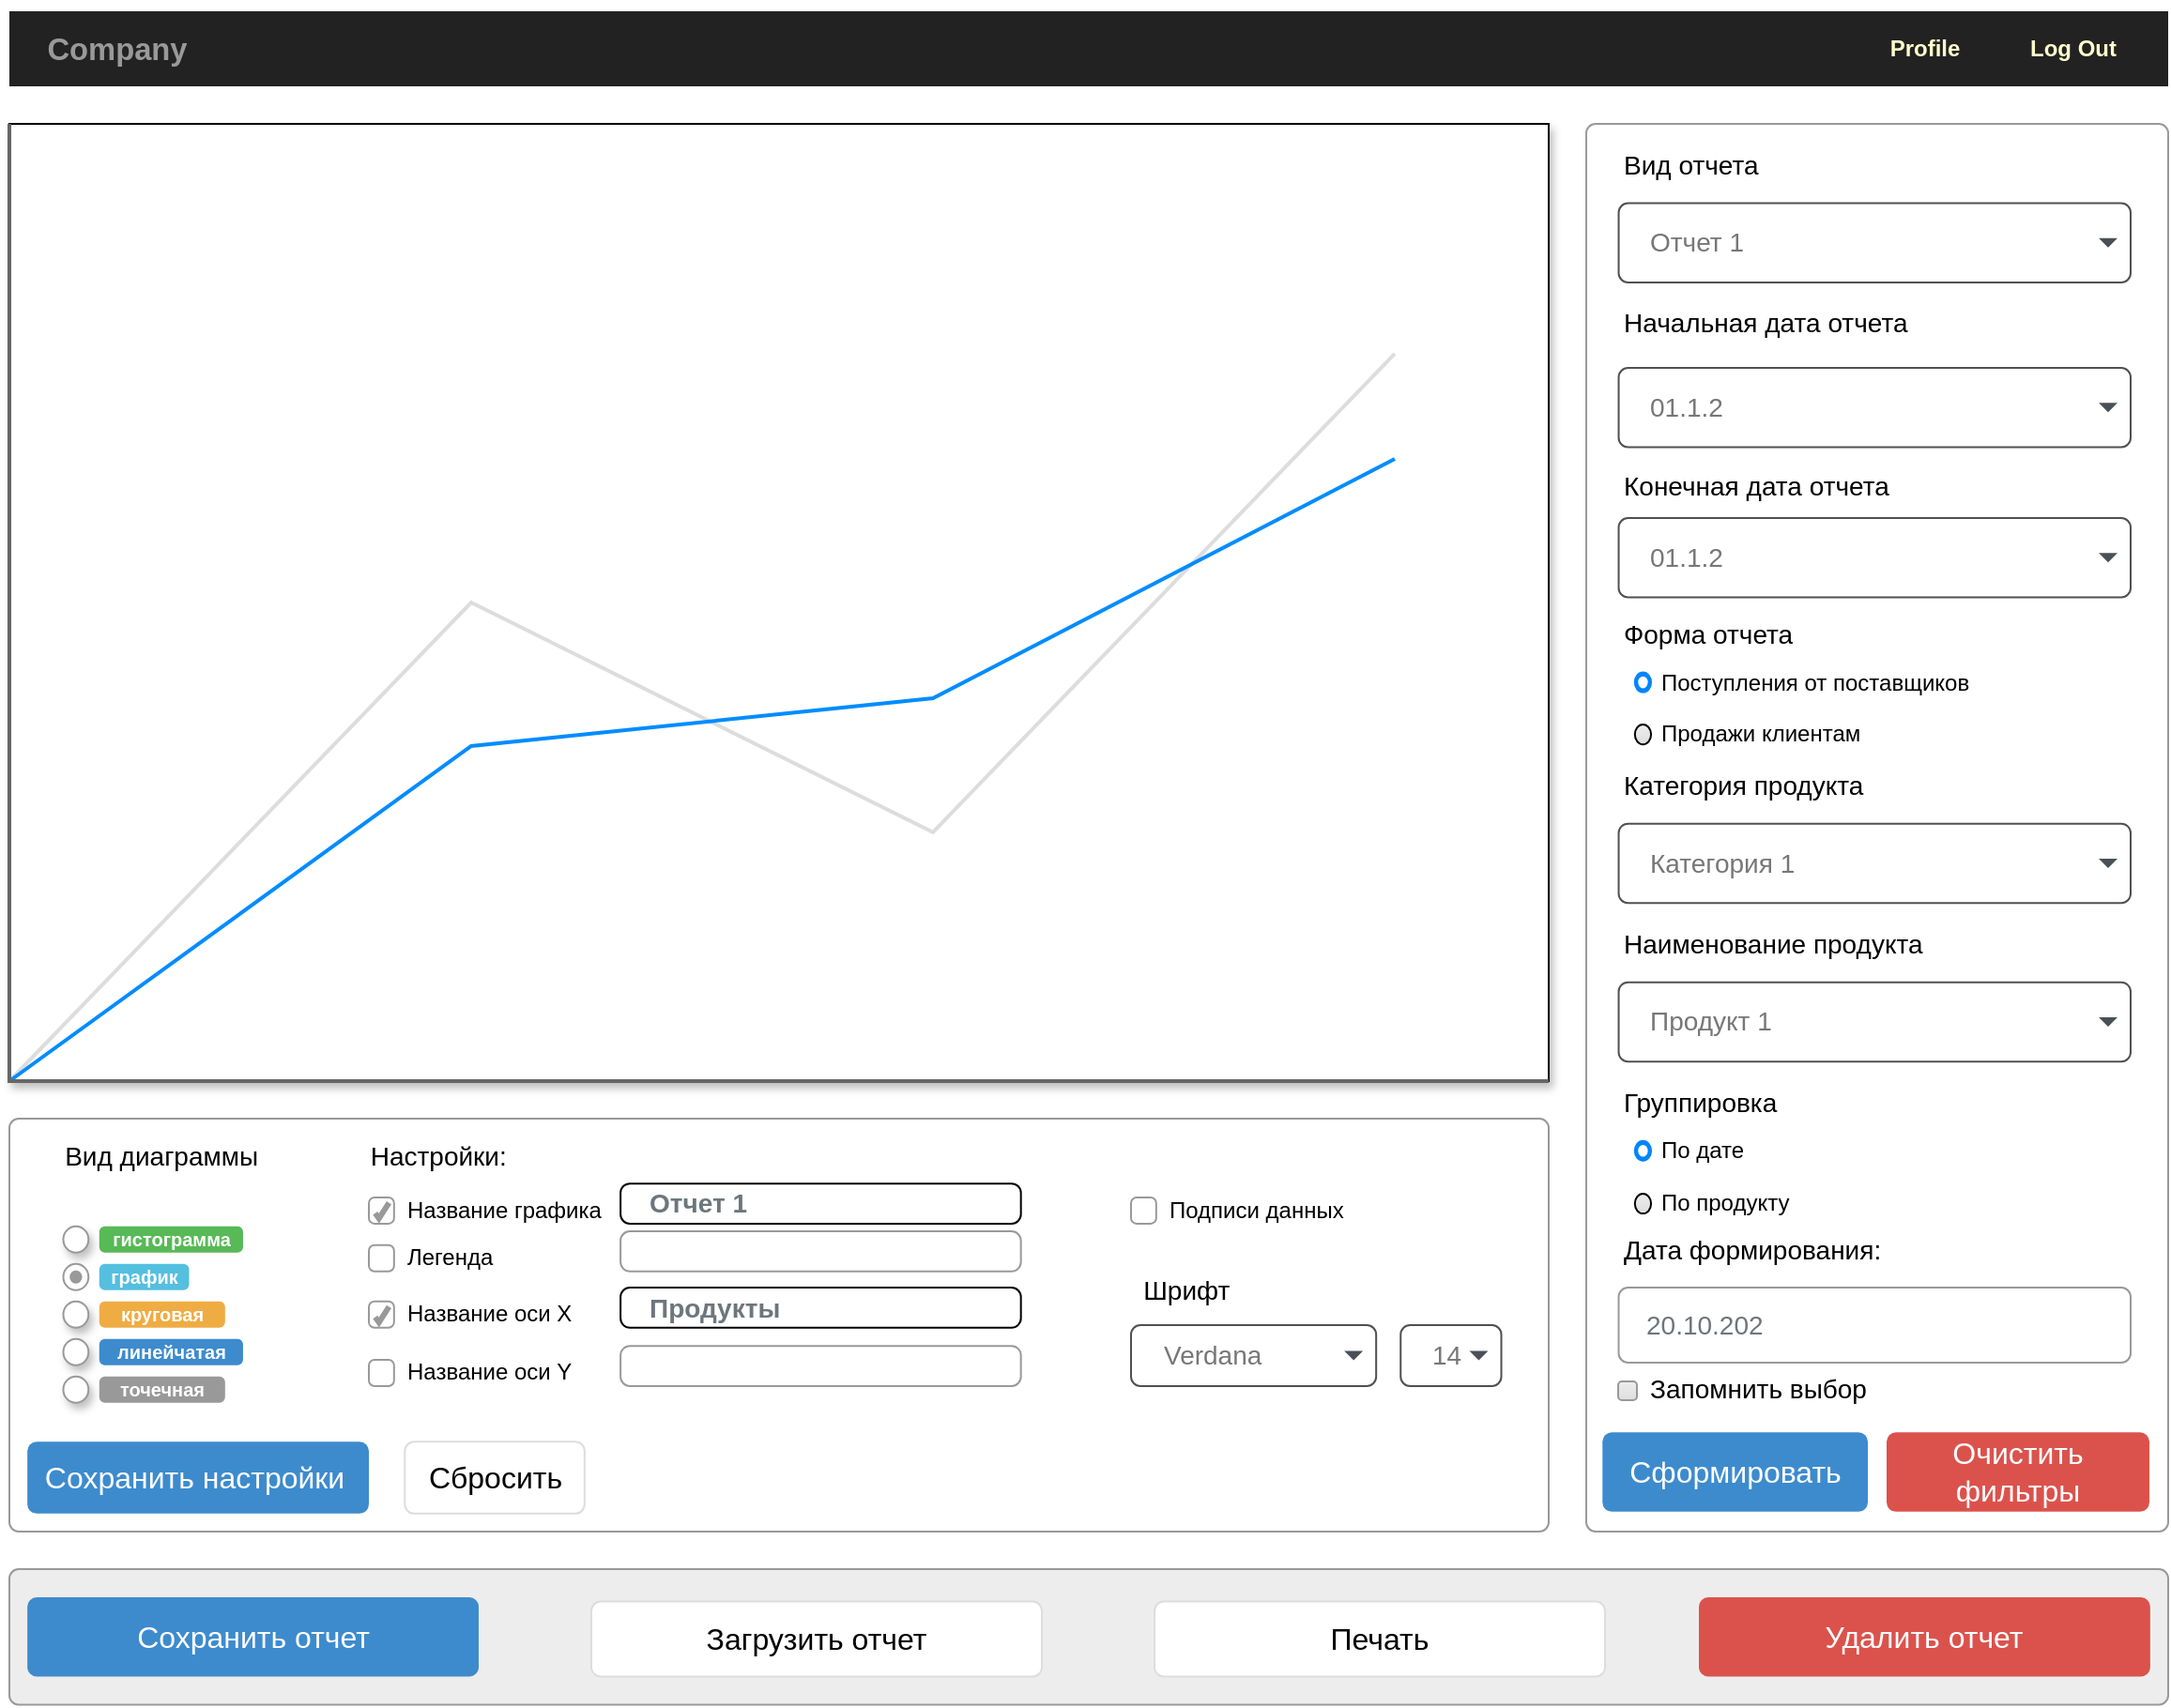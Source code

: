 <mxfile version="22.0.6" type="device">
  <diagram name="Page-1" id="c9db0220-8083-56f3-ca83-edcdcd058819">
    <mxGraphModel dx="1424" dy="755" grid="1" gridSize="10" guides="1" tooltips="1" connect="1" arrows="1" fold="1" page="1" pageScale="1.5" pageWidth="826" pageHeight="1169" background="none" math="0" shadow="0">
      <root>
        <mxCell id="0" style=";html=1;" />
        <mxCell id="1" style=";html=1;" parent="0" />
        <mxCell id="3d76a8aef4d5c911-1" value="" style="html=1;shadow=0;dashed=0;shape=mxgraph.bootstrap.rect;fillColor=#222222;strokeColor=none;whiteSpace=wrap;rounded=0;fontSize=12;fontColor=#000000;align=center;" parent="1" vertex="1">
          <mxGeometry x="40" y="70" width="1150" height="40" as="geometry" />
        </mxCell>
        <mxCell id="3d76a8aef4d5c911-2" value="&lt;h3&gt;&lt;b&gt;Company&lt;/b&gt;&lt;/h3&gt;" style="html=1;shadow=0;dashed=0;fillColor=none;strokeColor=none;shape=mxgraph.bootstrap.rect;fontColor=#999999;fontSize=14;whiteSpace=wrap;" parent="3d76a8aef4d5c911-1" vertex="1">
          <mxGeometry width="115" height="40" as="geometry" />
        </mxCell>
        <mxCell id="3d76a8aef4d5c911-9" value="&lt;font color=&quot;#ffffcc&quot;&gt;&lt;b&gt;Profile&lt;/b&gt;&lt;/font&gt;" style="html=1;shadow=0;dashed=0;fillColor=none;strokeColor=none;shape=mxgraph.bootstrap.rect;fontColor=#999999;whiteSpace=wrap;" parent="3d76a8aef4d5c911-1" vertex="1">
          <mxGeometry x="970" width="100.625" height="40" as="geometry" />
        </mxCell>
        <mxCell id="3d76a8aef4d5c911-10" value="&lt;b&gt;&lt;font color=&quot;#ffffcc&quot;&gt;Log Out&lt;/font&gt;&lt;/b&gt;" style="html=1;shadow=0;dashed=0;fillColor=none;strokeColor=none;shape=mxgraph.bootstrap.rect;fontColor=#999999;whiteSpace=wrap;" parent="3d76a8aef4d5c911-1" vertex="1">
          <mxGeometry x="1049.375" width="100.625" height="40" as="geometry" />
        </mxCell>
        <mxCell id="Y0lB5owz46UNuhpygOP_-17" value="" style="html=1;shadow=0;dashed=0;shape=mxgraph.bootstrap.rrect;rSize=5;fillColor=#ffffff;strokeColor=#999999;" parent="1" vertex="1">
          <mxGeometry x="880" y="130" width="310" height="750" as="geometry" />
        </mxCell>
        <mxCell id="Y0lB5owz46UNuhpygOP_-18" value="Начальная дата отчета" style="fillColor=none;strokeColor=none;align=left;spacing=20;fontSize=14;" parent="Y0lB5owz46UNuhpygOP_-17" vertex="1">
          <mxGeometry width="220" height="40" relative="1" as="geometry">
            <mxPoint y="85" as="offset" />
          </mxGeometry>
        </mxCell>
        <mxCell id="Y0lB5owz46UNuhpygOP_-20" value="Конечная дата отчета" style="fillColor=none;strokeColor=none;align=left;spacing=20;fontSize=14;" parent="Y0lB5owz46UNuhpygOP_-17" vertex="1">
          <mxGeometry width="220" height="40" relative="1" as="geometry">
            <mxPoint y="172" as="offset" />
          </mxGeometry>
        </mxCell>
        <mxCell id="Y0lB5owz46UNuhpygOP_-22" value="Запомнить выбор" style="html=1;shadow=0;dashed=0;shape=mxgraph.bootstrap.rrect;rSize=2;fillColor=#EDEDED;strokeColor=#999999;align=left;fontSize=14;fontColor=#000000;labelPosition=right;verticalLabelPosition=middle;verticalAlign=middle;spacingLeft=5;spacingTop=-2;gradientColor=#DEDEDE;" parent="Y0lB5owz46UNuhpygOP_-17" vertex="1">
          <mxGeometry width="10" height="10" relative="1" as="geometry">
            <mxPoint x="17" y="670" as="offset" />
          </mxGeometry>
        </mxCell>
        <mxCell id="Y0lB5owz46UNuhpygOP_-26" value="01.1.2" style="html=1;shadow=0;dashed=0;shape=mxgraph.bootstrap.rrect;rSize=5;strokeColor=#505050;strokeWidth=1;fillColor=#ffffff;fontColor=#777777;whiteSpace=wrap;align=left;verticalAlign=middle;fontStyle=0;fontSize=14;spacingRight=0;spacing=17;" parent="Y0lB5owz46UNuhpygOP_-17" vertex="1">
          <mxGeometry x="17.27" y="130" width="272.73" height="42.25" as="geometry" />
        </mxCell>
        <mxCell id="Y0lB5owz46UNuhpygOP_-27" value="" style="shape=triangle;direction=south;fillColor=#495057;strokeColor=none;perimeter=none;" parent="Y0lB5owz46UNuhpygOP_-26" vertex="1">
          <mxGeometry x="1" y="0.5" width="10" height="5" relative="1" as="geometry">
            <mxPoint x="-17" y="-2.5" as="offset" />
          </mxGeometry>
        </mxCell>
        <mxCell id="Y0lB5owz46UNuhpygOP_-28" value="01.1.2" style="html=1;shadow=0;dashed=0;shape=mxgraph.bootstrap.rrect;rSize=5;strokeColor=#505050;strokeWidth=1;fillColor=#ffffff;fontColor=#777777;whiteSpace=wrap;align=left;verticalAlign=middle;fontStyle=0;fontSize=14;spacingRight=0;spacing=17;" parent="Y0lB5owz46UNuhpygOP_-17" vertex="1">
          <mxGeometry x="17.27" y="210" width="272.73" height="42.25" as="geometry" />
        </mxCell>
        <mxCell id="Y0lB5owz46UNuhpygOP_-29" value="" style="shape=triangle;direction=south;fillColor=#495057;strokeColor=none;perimeter=none;" parent="Y0lB5owz46UNuhpygOP_-28" vertex="1">
          <mxGeometry x="1" y="0.5" width="10" height="5" relative="1" as="geometry">
            <mxPoint x="-17" y="-2.5" as="offset" />
          </mxGeometry>
        </mxCell>
        <mxCell id="Y0lB5owz46UNuhpygOP_-30" value="Форма отчета" style="fillColor=none;strokeColor=none;align=left;spacing=20;fontSize=14;" parent="Y0lB5owz46UNuhpygOP_-17" vertex="1">
          <mxGeometry y="249.998" width="189.972" height="42.254" as="geometry" />
        </mxCell>
        <mxCell id="Y0lB5owz46UNuhpygOP_-33" value="Категория продукта" style="fillColor=none;strokeColor=none;align=left;spacing=20;fontSize=14;" parent="Y0lB5owz46UNuhpygOP_-17" vertex="1">
          <mxGeometry y="330.573" width="189.972" height="42.254" as="geometry" />
        </mxCell>
        <mxCell id="Y0lB5owz46UNuhpygOP_-34" value="Категория 1" style="html=1;shadow=0;dashed=0;shape=mxgraph.bootstrap.rrect;rSize=5;strokeColor=#505050;strokeWidth=1;fillColor=#ffffff;fontColor=#777777;whiteSpace=wrap;align=left;verticalAlign=middle;fontStyle=0;fontSize=14;spacingRight=0;spacing=17;" parent="Y0lB5owz46UNuhpygOP_-17" vertex="1">
          <mxGeometry x="17.27" y="372.83" width="272.73" height="42.25" as="geometry" />
        </mxCell>
        <mxCell id="Y0lB5owz46UNuhpygOP_-35" value="" style="shape=triangle;direction=south;fillColor=#495057;strokeColor=none;perimeter=none;" parent="Y0lB5owz46UNuhpygOP_-34" vertex="1">
          <mxGeometry x="1" y="0.5" width="10" height="5" relative="1" as="geometry">
            <mxPoint x="-17" y="-2.5" as="offset" />
          </mxGeometry>
        </mxCell>
        <mxCell id="Y0lB5owz46UNuhpygOP_-36" value="Продукт 1" style="html=1;shadow=0;dashed=0;shape=mxgraph.bootstrap.rrect;rSize=5;strokeColor=#505050;strokeWidth=1;fillColor=#ffffff;fontColor=#777777;whiteSpace=wrap;align=left;verticalAlign=middle;fontStyle=0;fontSize=14;spacingRight=0;spacing=17;" parent="Y0lB5owz46UNuhpygOP_-17" vertex="1">
          <mxGeometry x="17.27" y="457.33" width="272.73" height="42.25" as="geometry" />
        </mxCell>
        <mxCell id="Y0lB5owz46UNuhpygOP_-37" value="" style="shape=triangle;direction=south;fillColor=#495057;strokeColor=none;perimeter=none;" parent="Y0lB5owz46UNuhpygOP_-36" vertex="1">
          <mxGeometry x="1" y="0.5" width="10" height="5" relative="1" as="geometry">
            <mxPoint x="-17" y="-2.5" as="offset" />
          </mxGeometry>
        </mxCell>
        <mxCell id="Y0lB5owz46UNuhpygOP_-40" value="Наименование продукта" style="fillColor=none;strokeColor=none;align=left;spacing=20;fontSize=14;" parent="Y0lB5owz46UNuhpygOP_-17" vertex="1">
          <mxGeometry y="415.08" width="189.972" height="42.254" as="geometry" />
        </mxCell>
        <mxCell id="Y0lB5owz46UNuhpygOP_-41" value="Группировка" style="fillColor=none;strokeColor=none;align=left;spacing=20;fontSize=14;" parent="Y0lB5owz46UNuhpygOP_-17" vertex="1">
          <mxGeometry y="499.587" width="189.972" height="42.254" as="geometry" />
        </mxCell>
        <mxCell id="Y0lB5owz46UNuhpygOP_-42" value="Вид отчета" style="fillColor=none;strokeColor=none;align=left;spacing=20;fontSize=14;" parent="Y0lB5owz46UNuhpygOP_-17" vertex="1">
          <mxGeometry y="-0.003" width="189.972" height="42.254" as="geometry" />
        </mxCell>
        <mxCell id="Y0lB5owz46UNuhpygOP_-45" value="Сформировать" style="html=1;shadow=0;dashed=0;shape=mxgraph.bootstrap.rrect;align=center;rSize=5;strokeColor=none;fillColor=#3D8BCD;fontColor=#ffffff;fontSize=16;whiteSpace=wrap;rounded=0;" parent="Y0lB5owz46UNuhpygOP_-17" vertex="1">
          <mxGeometry x="8.64" y="697.18" width="141.36" height="42.25" as="geometry" />
        </mxCell>
        <mxCell id="3d76a8aef4d5c911-53" value="Очистить фильтры" style="html=1;shadow=0;dashed=0;shape=mxgraph.bootstrap.rrect;align=center;rSize=5;strokeColor=none;fillColor=#DB524C;fontColor=#ffffff;fontSize=16;whiteSpace=wrap;rounded=0;" parent="Y0lB5owz46UNuhpygOP_-17" vertex="1">
          <mxGeometry x="160" y="697.18" width="140" height="42.25" as="geometry" />
        </mxCell>
        <mxCell id="Y0lB5owz46UNuhpygOP_-46" value="Отчет 1" style="html=1;shadow=0;dashed=0;shape=mxgraph.bootstrap.rrect;rSize=5;strokeColor=#505050;strokeWidth=1;fillColor=#ffffff;fontColor=#777777;whiteSpace=wrap;align=left;verticalAlign=middle;fontStyle=0;fontSize=14;spacingRight=0;spacing=17;" parent="Y0lB5owz46UNuhpygOP_-17" vertex="1">
          <mxGeometry x="17.27" y="42.25" width="272.73" height="42.25" as="geometry" />
        </mxCell>
        <mxCell id="Y0lB5owz46UNuhpygOP_-47" value="" style="shape=triangle;direction=south;fillColor=#495057;strokeColor=none;perimeter=none;" parent="Y0lB5owz46UNuhpygOP_-46" vertex="1">
          <mxGeometry x="1" y="0.5" width="10" height="5" relative="1" as="geometry">
            <mxPoint x="-17" y="-2.5" as="offset" />
          </mxGeometry>
        </mxCell>
        <mxCell id="Y0lB5owz46UNuhpygOP_-49" value="Поступления от поставщиков" style="html=1;shadow=0;dashed=0;shape=mxgraph.bootstrap.radioButton2;labelPosition=right;verticalLabelPosition=middle;align=left;verticalAlign=middle;gradientColor=#DEDEDE;fillColor=#EDEDED;checked=1;spacing=5;checkedFill=#0085FC;checkedStroke=#ffffff;sketch=0;" parent="Y0lB5owz46UNuhpygOP_-17" vertex="1">
          <mxGeometry x="25.905" y="292.251" width="8.635" height="10.563" as="geometry" />
        </mxCell>
        <mxCell id="Y0lB5owz46UNuhpygOP_-50" value="Продажи клиентам" style="html=1;shadow=0;dashed=0;shape=mxgraph.bootstrap.radioButton2;labelPosition=right;verticalLabelPosition=middle;align=left;verticalAlign=middle;gradientColor=#DEDEDE;fillColor=#EDEDED;checked=0;spacing=5;checkedFill=#0085FC;checkedStroke=#ffffff;sketch=0;" parent="Y0lB5owz46UNuhpygOP_-17" vertex="1">
          <mxGeometry x="25.905" y="320.008" width="8.635" height="10.563" as="geometry" />
        </mxCell>
        <mxCell id="Y0lB5owz46UNuhpygOP_-58" value="По продукту" style="html=1;shadow=0;dashed=0;shape=mxgraph.bootstrap.radioButton2;labelPosition=right;verticalLabelPosition=middle;align=left;verticalAlign=middle;gradientColor=#DEDEDE;fillColor=#EDEDED;checked=0;spacing=5;checkedFill=#0085FC;checkedStroke=#ffffff;sketch=0;" parent="Y0lB5owz46UNuhpygOP_-17" vertex="1">
          <mxGeometry x="25.905" y="569.999" width="8.635" height="10.563" as="geometry" />
        </mxCell>
        <mxCell id="Y0lB5owz46UNuhpygOP_-59" value="По дате" style="html=1;shadow=0;dashed=0;shape=mxgraph.bootstrap.radioButton2;labelPosition=right;verticalLabelPosition=middle;align=left;verticalAlign=middle;gradientColor=#DEDEDE;fillColor=#EDEDED;checked=1;spacing=5;checkedFill=#0085FC;checkedStroke=#ffffff;sketch=0;" parent="Y0lB5owz46UNuhpygOP_-17" vertex="1">
          <mxGeometry x="25.905" y="541.841" width="8.635" height="10.563" as="geometry" />
        </mxCell>
        <mxCell id="Y0lB5owz46UNuhpygOP_-82" value="20.10.202" style="html=1;shadow=0;dashed=0;shape=mxgraph.bootstrap.rrect;rSize=5;fillColor=none;strokeColor=#999999;align=left;spacing=15;fontSize=14;fontColor=#6C767D;" parent="Y0lB5owz46UNuhpygOP_-17" vertex="1">
          <mxGeometry x="17.27" y="620" width="272.73" height="40" as="geometry" />
        </mxCell>
        <mxCell id="Y0lB5owz46UNuhpygOP_-84" value="Дата формирования:" style="fillColor=none;strokeColor=none;align=left;spacing=20;fontSize=14;" parent="Y0lB5owz46UNuhpygOP_-17" vertex="1">
          <mxGeometry y="577.75" width="230" height="42.25" as="geometry" />
        </mxCell>
        <mxCell id="Y0lB5owz46UNuhpygOP_-85" value="" style="verticalLabelPosition=bottom;shadow=1;dashed=0;align=center;html=1;verticalAlign=top;strokeWidth=1;shape=mxgraph.mockup.graphics.lineChart;strokeColor=#000000;strokeColor2=#666666;strokeColor3=#008cff;strokeColor4=#dddddd;" parent="1" vertex="1">
          <mxGeometry x="40" y="130" width="820" height="510" as="geometry" />
        </mxCell>
        <mxCell id="Y0lB5owz46UNuhpygOP_-114" value="" style="html=1;shadow=0;dashed=0;shape=mxgraph.bootstrap.rrect;rSize=5;fillColor=#ffffff;strokeColor=#999999;" parent="1" vertex="1">
          <mxGeometry x="40" y="660" width="820" height="220" as="geometry" />
        </mxCell>
        <mxCell id="3d76a8aef4d5c911-51" value="Сохранить настройки&amp;nbsp;" style="html=1;shadow=0;dashed=0;shape=mxgraph.bootstrap.rrect;align=center;rSize=5;strokeColor=none;fillColor=#3D8BCD;fontColor=#ffffff;fontSize=16;whiteSpace=wrap;rounded=0;" parent="Y0lB5owz46UNuhpygOP_-114" vertex="1">
          <mxGeometry x="9.575" y="172.174" width="181.933" height="38.261" as="geometry" />
        </mxCell>
        <mxCell id="3d76a8aef4d5c911-52" value="Сбросить" style="html=1;shadow=0;dashed=0;shape=mxgraph.bootstrap.rrect;align=center;rSize=5;strokeColor=#dddddd;fontSize=16;whiteSpace=wrap;rounded=0;" parent="Y0lB5owz46UNuhpygOP_-114" vertex="1">
          <mxGeometry x="210.659" y="172.174" width="95.754" height="38.261" as="geometry" />
        </mxCell>
        <mxCell id="Y0lB5owz46UNuhpygOP_-113" value="Вид диаграммы " style="fillColor=none;strokeColor=none;align=left;spacing=20;fontSize=14;" parent="Y0lB5owz46UNuhpygOP_-114" vertex="1">
          <mxGeometry x="9.575" y="0.0" width="210.659" height="38.261" as="geometry" />
        </mxCell>
        <mxCell id="3d76a8aef4d5c911-41" value="" style="shape=ellipse;dashed=0;strokeColor=#999999;fillColor=#ffffff;html=1;rounded=0;shadow=1;fontSize=12;fontColor=#000000;align=center;" parent="Y0lB5owz46UNuhpygOP_-114" vertex="1">
          <mxGeometry x="28.726" y="57.39" width="13.406" height="14" as="geometry" />
        </mxCell>
        <mxCell id="3d76a8aef4d5c911-42" value="гистограмма" style="html=1;shadow=0;dashed=0;shape=mxgraph.bootstrap.rrect;align=center;rSize=3;strokeColor=none;fillColor=#58B957;fontColor=#ffffff;fontStyle=1;fontSize=10;whiteSpace=wrap;rounded=0;" parent="Y0lB5owz46UNuhpygOP_-114" vertex="1">
          <mxGeometry x="47.877" y="57.39" width="76.603" height="14" as="geometry" />
        </mxCell>
        <mxCell id="3d76a8aef4d5c911-43" value="" style="html=1;shadow=0;dashed=0;shape=mxgraph.bootstrap.radioButton;strokeColor=#999999;fillColor=#ffffff;rounded=0;fontSize=12;fontColor=#000000;align=center;" parent="Y0lB5owz46UNuhpygOP_-114" vertex="1">
          <mxGeometry x="28.726" y="77.39" width="13.406" height="14" as="geometry" />
        </mxCell>
        <mxCell id="3d76a8aef4d5c911-44" value="график" style="html=1;shadow=0;dashed=0;shape=mxgraph.bootstrap.rrect;align=center;rSize=3;strokeColor=none;fillColor=#55BFE0;fontColor=#ffffff;fontStyle=1;fontSize=10;whiteSpace=wrap;rounded=0;" parent="Y0lB5owz46UNuhpygOP_-114" vertex="1">
          <mxGeometry x="47.877" y="77.39" width="47.877" height="14" as="geometry" />
        </mxCell>
        <mxCell id="3d76a8aef4d5c911-45" value="" style="shape=ellipse;dashed=0;strokeColor=#999999;fillColor=#ffffff;html=1;rounded=0;shadow=1;fontSize=12;fontColor=#000000;align=center;" parent="Y0lB5owz46UNuhpygOP_-114" vertex="1">
          <mxGeometry x="28.726" y="97.39" width="13.406" height="14" as="geometry" />
        </mxCell>
        <mxCell id="3d76a8aef4d5c911-46" value="круговая" style="html=1;shadow=0;dashed=0;shape=mxgraph.bootstrap.rrect;align=center;rSize=3;strokeColor=none;fillColor=#EFAC43;fontColor=#ffffff;fontStyle=1;fontSize=10;whiteSpace=wrap;rounded=0;" parent="Y0lB5owz46UNuhpygOP_-114" vertex="1">
          <mxGeometry x="47.877" y="97.39" width="67.028" height="14" as="geometry" />
        </mxCell>
        <mxCell id="3d76a8aef4d5c911-47" value="" style="shape=ellipse;dashed=0;strokeColor=#999999;fillColor=#ffffff;html=1;rounded=0;shadow=1;fontSize=12;fontColor=#000000;align=center;" parent="Y0lB5owz46UNuhpygOP_-114" vertex="1">
          <mxGeometry x="28.726" y="117.39" width="13.406" height="14" as="geometry" />
        </mxCell>
        <mxCell id="3d76a8aef4d5c911-48" value="линейчатая" style="html=1;shadow=0;dashed=0;shape=mxgraph.bootstrap.rrect;align=center;rSize=3;strokeColor=none;fillColor=#3D8BCD;fontColor=#ffffff;fontStyle=1;fontSize=10;whiteSpace=wrap;rounded=0;" parent="Y0lB5owz46UNuhpygOP_-114" vertex="1">
          <mxGeometry x="47.877" y="117.39" width="76.603" height="14" as="geometry" />
        </mxCell>
        <mxCell id="3d76a8aef4d5c911-49" value="" style="shape=ellipse;dashed=0;strokeColor=#999999;fillColor=#ffffff;html=1;rounded=0;shadow=1;fontSize=12;fontColor=#000000;align=center;" parent="Y0lB5owz46UNuhpygOP_-114" vertex="1">
          <mxGeometry x="28.726" y="137.39" width="13.406" height="14" as="geometry" />
        </mxCell>
        <mxCell id="3d76a8aef4d5c911-50" value="точечная" style="html=1;shadow=0;dashed=0;shape=mxgraph.bootstrap.rrect;align=center;rSize=3;strokeColor=none;fillColor=#999999;fontColor=#ffffff;fontStyle=1;fontSize=10;whiteSpace=wrap;rounded=0;" parent="Y0lB5owz46UNuhpygOP_-114" vertex="1">
          <mxGeometry x="47.877" y="137.39" width="67.028" height="14" as="geometry" />
        </mxCell>
        <mxCell id="3d76a8aef4d5c911-35" value="Название графика" style="html=1;shadow=0;dashed=0;shape=mxgraph.bootstrap.checkbox;fontSize=12;strokeColor=#999999;align=left;labelPosition=right;spacingLeft=5;rounded=0;" parent="Y0lB5owz46UNuhpygOP_-114" vertex="1">
          <mxGeometry x="191.508" y="41.96" width="13.406" height="14" as="geometry" />
        </mxCell>
        <mxCell id="3d76a8aef4d5c911-36" value="Легенда" style="html=1;shadow=0;dashed=0;shape=mxgraph.bootstrap.rrect;fontSize=12;rSize=3;strokeColor=#999999;align=left;labelPosition=right;spacingLeft=5;rounded=0;" parent="Y0lB5owz46UNuhpygOP_-114" vertex="1">
          <mxGeometry x="191.508" y="67.39" width="13.406" height="14" as="geometry" />
        </mxCell>
        <mxCell id="3d76a8aef4d5c911-37" value="Название оси Х" style="html=1;shadow=0;dashed=0;shape=mxgraph.bootstrap.checkbox;fontSize=12;strokeColor=#999999;align=left;labelPosition=right;spacingLeft=5;rounded=0;" parent="Y0lB5owz46UNuhpygOP_-114" vertex="1">
          <mxGeometry x="191.508" y="97.39" width="13.406" height="14" as="geometry" />
        </mxCell>
        <mxCell id="3d76a8aef4d5c911-38" value="Название оси Y" style="html=1;shadow=0;dashed=0;shape=mxgraph.bootstrap.rrect;fontSize=12;rSize=3;strokeColor=#999999;align=left;labelPosition=right;spacingLeft=5;rounded=0;" parent="Y0lB5owz46UNuhpygOP_-114" vertex="1">
          <mxGeometry x="191.508" y="128.48" width="13.406" height="14" as="geometry" />
        </mxCell>
        <mxCell id="3d76a8aef4d5c911-39" value="Подписи данных" style="html=1;shadow=0;dashed=0;shape=mxgraph.bootstrap.rrect;fontSize=12;rSize=3;strokeColor=#999999;align=left;labelPosition=right;spacingLeft=5;rounded=0;" parent="Y0lB5owz46UNuhpygOP_-114" vertex="1">
          <mxGeometry x="597.506" y="41.96" width="13.406" height="14" as="geometry" />
        </mxCell>
        <mxCell id="Y0lB5owz46UNuhpygOP_-171" value="Настройки: " style="fillColor=none;strokeColor=none;align=left;spacing=20;fontSize=14;" parent="Y0lB5owz46UNuhpygOP_-114" vertex="1">
          <mxGeometry x="172.357" y="0.0" width="210.659" height="38.261" as="geometry" />
        </mxCell>
        <mxCell id="Y0lB5owz46UNuhpygOP_-172" value="&lt;b&gt;Отчет 1&lt;/b&gt;" style="html=1;shadow=0;dashed=0;shape=mxgraph.bootstrap.rrect;rSize=5;fillColor=none;strokeColor=#000000;align=left;spacing=15;fontSize=14;fontColor=#6C767D;" parent="Y0lB5owz46UNuhpygOP_-114" vertex="1">
          <mxGeometry x="325.564" y="34.57" width="213.273" height="21.39" as="geometry" />
        </mxCell>
        <mxCell id="Y0lB5owz46UNuhpygOP_-173" value="" style="html=1;shadow=0;dashed=0;shape=mxgraph.bootstrap.rrect;rSize=5;fillColor=none;strokeColor=#999999;align=left;spacing=15;fontSize=14;fontColor=#6C767D;" parent="Y0lB5owz46UNuhpygOP_-114" vertex="1">
          <mxGeometry x="325.564" y="60.0" width="213.273" height="21.39" as="geometry" />
        </mxCell>
        <mxCell id="Y0lB5owz46UNuhpygOP_-174" value="&lt;b&gt;Продукты&lt;/b&gt;" style="html=1;shadow=0;dashed=0;shape=mxgraph.bootstrap.rrect;rSize=5;fillColor=none;strokeColor=#000000;align=left;spacing=15;fontSize=14;fontColor=#6C767D;" parent="Y0lB5owz46UNuhpygOP_-114" vertex="1">
          <mxGeometry x="325.564" y="90.0" width="213.273" height="21.39" as="geometry" />
        </mxCell>
        <mxCell id="Y0lB5owz46UNuhpygOP_-175" value="" style="html=1;shadow=0;dashed=0;shape=mxgraph.bootstrap.rrect;rSize=5;fillColor=none;strokeColor=#999999;align=left;spacing=15;fontSize=14;fontColor=#6C767D;" parent="Y0lB5owz46UNuhpygOP_-114" vertex="1">
          <mxGeometry x="325.564" y="121.09" width="213.273" height="21.39" as="geometry" />
        </mxCell>
        <mxCell id="Y0lB5owz46UNuhpygOP_-176" value="Шрифт" style="fillColor=none;strokeColor=none;align=left;spacing=20;fontSize=14;" parent="Y0lB5owz46UNuhpygOP_-114" vertex="1">
          <mxGeometry x="584.1" y="71.39" width="210.659" height="38.261" as="geometry" />
        </mxCell>
        <mxCell id="Y0lB5owz46UNuhpygOP_-177" value="Verdana" style="html=1;shadow=0;dashed=0;shape=mxgraph.bootstrap.rrect;rSize=5;strokeColor=#505050;strokeWidth=1;fillColor=#ffffff;fontColor=#777777;whiteSpace=wrap;align=left;verticalAlign=middle;fontStyle=0;fontSize=14;spacingRight=0;spacing=17;" parent="Y0lB5owz46UNuhpygOP_-114" vertex="1">
          <mxGeometry x="597.506" y="110" width="130.58" height="32.48" as="geometry" />
        </mxCell>
        <mxCell id="Y0lB5owz46UNuhpygOP_-178" value="" style="shape=triangle;direction=south;fillColor=#495057;strokeColor=none;perimeter=none;" parent="Y0lB5owz46UNuhpygOP_-177" vertex="1">
          <mxGeometry x="1" y="0.5" width="10" height="5" relative="1" as="geometry">
            <mxPoint x="-17" y="-2.5" as="offset" />
          </mxGeometry>
        </mxCell>
        <mxCell id="Y0lB5owz46UNuhpygOP_-179" value="14" style="html=1;shadow=0;dashed=0;shape=mxgraph.bootstrap.rrect;rSize=5;strokeColor=#505050;strokeWidth=1;fillColor=#ffffff;fontColor=#777777;whiteSpace=wrap;align=left;verticalAlign=middle;fontStyle=0;fontSize=14;spacingRight=0;spacing=17;" parent="Y0lB5owz46UNuhpygOP_-114" vertex="1">
          <mxGeometry x="741.137" y="110.0" width="53.622" height="32.48" as="geometry" />
        </mxCell>
        <mxCell id="Y0lB5owz46UNuhpygOP_-180" value="" style="shape=triangle;direction=south;fillColor=#495057;strokeColor=none;perimeter=none;" parent="Y0lB5owz46UNuhpygOP_-179" vertex="1">
          <mxGeometry x="1" y="0.5" width="10" height="5" relative="1" as="geometry">
            <mxPoint x="-17" y="-2.5" as="offset" />
          </mxGeometry>
        </mxCell>
        <mxCell id="Y0lB5owz46UNuhpygOP_-185" value="" style="html=1;shadow=0;dashed=0;shape=mxgraph.bootstrap.rrect;rSize=5;fillColor=#EDEDED;strokeColor=#999999;" parent="1" vertex="1">
          <mxGeometry x="40" y="900" width="1150" height="72.25" as="geometry" />
        </mxCell>
        <mxCell id="Y0lB5owz46UNuhpygOP_-181" value="Сохранить отчет" style="html=1;shadow=0;dashed=0;shape=mxgraph.bootstrap.rrect;align=center;rSize=5;strokeColor=none;fillColor=#3D8BCD;fontColor=#ffffff;fontSize=16;whiteSpace=wrap;rounded=0;" parent="Y0lB5owz46UNuhpygOP_-185" vertex="1">
          <mxGeometry x="9.58" y="15" width="240.42" height="42.25" as="geometry" />
        </mxCell>
        <mxCell id="Y0lB5owz46UNuhpygOP_-183" value="Удалить отчет" style="html=1;shadow=0;dashed=0;shape=mxgraph.bootstrap.rrect;align=center;rSize=5;strokeColor=none;fillColor=#DB524C;fontColor=#ffffff;fontSize=16;whiteSpace=wrap;rounded=0;" parent="Y0lB5owz46UNuhpygOP_-185" vertex="1">
          <mxGeometry x="900" y="15" width="240.42" height="42.25" as="geometry" />
        </mxCell>
        <mxCell id="Y0lB5owz46UNuhpygOP_-216" value="Печать" style="html=1;shadow=0;dashed=0;shape=mxgraph.bootstrap.rrect;align=center;rSize=5;strokeColor=#dddddd;fontSize=16;whiteSpace=wrap;rounded=0;" parent="Y0lB5owz46UNuhpygOP_-185" vertex="1">
          <mxGeometry x="610" y="17.25" width="240" height="40" as="geometry" />
        </mxCell>
        <mxCell id="Y0lB5owz46UNuhpygOP_-188" value="Загрузить отчет" style="html=1;shadow=0;dashed=0;shape=mxgraph.bootstrap.rrect;align=center;rSize=5;strokeColor=#dddddd;fontSize=16;whiteSpace=wrap;rounded=0;" parent="Y0lB5owz46UNuhpygOP_-185" vertex="1">
          <mxGeometry x="310" y="17.25" width="240" height="40" as="geometry" />
        </mxCell>
      </root>
    </mxGraphModel>
  </diagram>
</mxfile>

